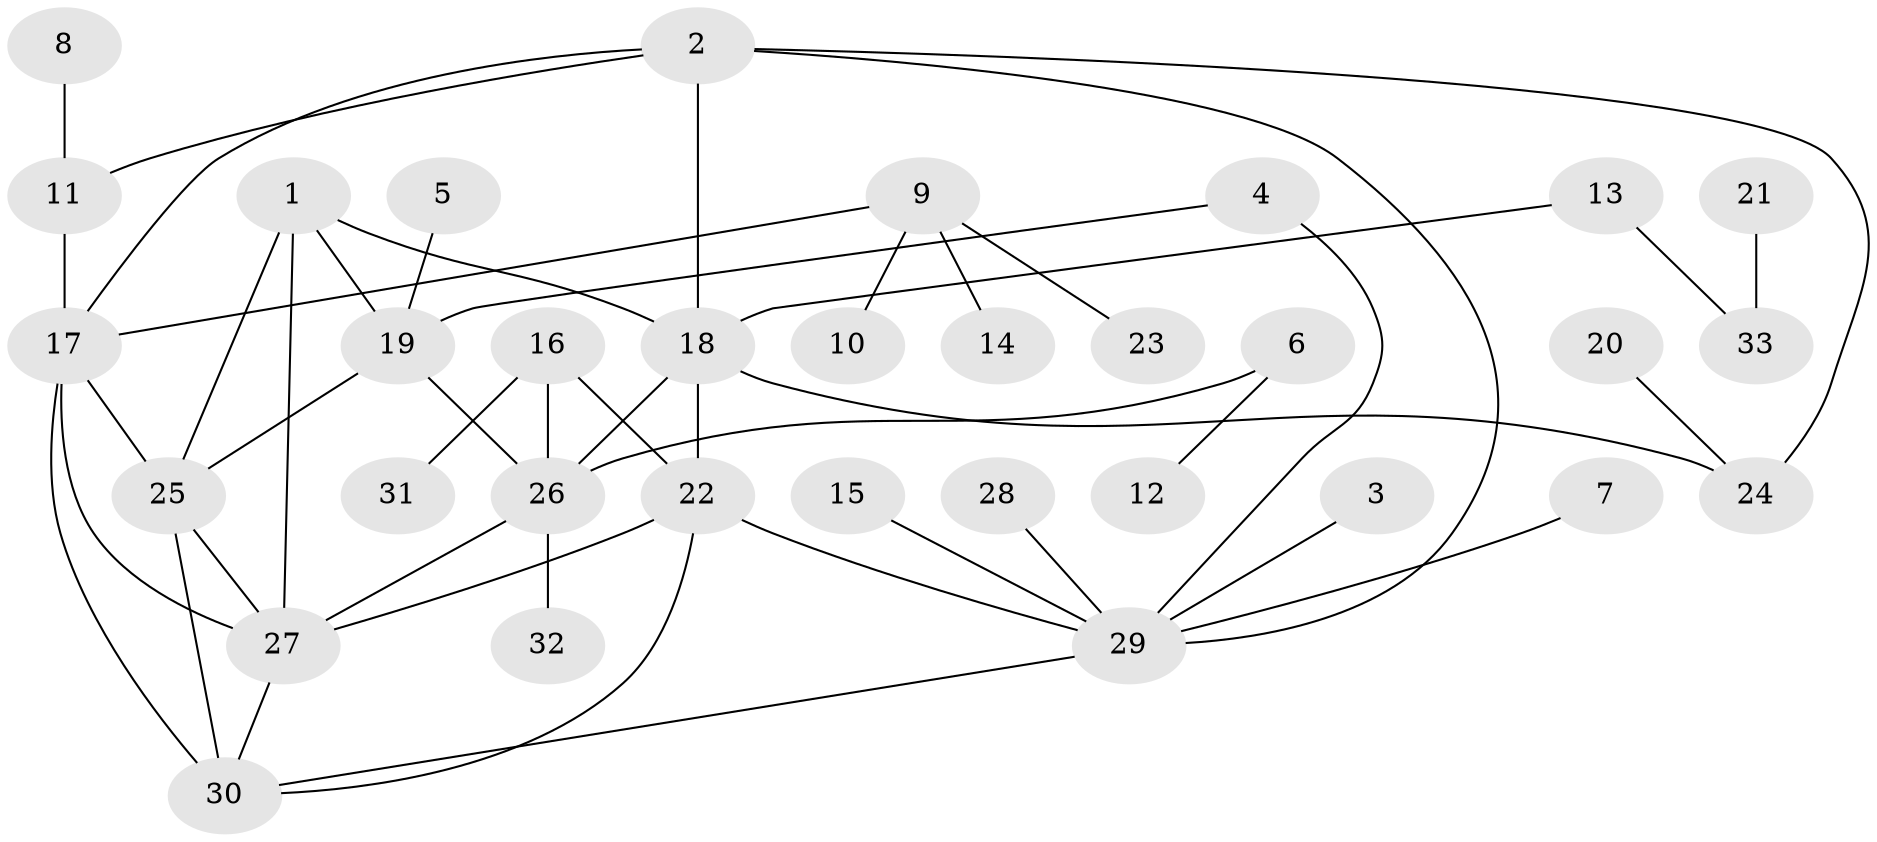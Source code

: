 // original degree distribution, {8: 0.015151515151515152, 5: 0.06060606060606061, 3: 0.07575757575757576, 4: 0.045454545454545456, 7: 0.06060606060606061, 6: 0.045454545454545456, 10: 0.015151515151515152, 1: 0.4696969696969697, 2: 0.21212121212121213}
// Generated by graph-tools (version 1.1) at 2025/37/03/04/25 23:37:45]
// undirected, 33 vertices, 48 edges
graph export_dot {
  node [color=gray90,style=filled];
  1;
  2;
  3;
  4;
  5;
  6;
  7;
  8;
  9;
  10;
  11;
  12;
  13;
  14;
  15;
  16;
  17;
  18;
  19;
  20;
  21;
  22;
  23;
  24;
  25;
  26;
  27;
  28;
  29;
  30;
  31;
  32;
  33;
  1 -- 18 [weight=1.0];
  1 -- 19 [weight=1.0];
  1 -- 25 [weight=1.0];
  1 -- 27 [weight=1.0];
  2 -- 11 [weight=1.0];
  2 -- 17 [weight=1.0];
  2 -- 18 [weight=1.0];
  2 -- 24 [weight=1.0];
  2 -- 29 [weight=1.0];
  3 -- 29 [weight=1.0];
  4 -- 19 [weight=1.0];
  4 -- 29 [weight=1.0];
  5 -- 19 [weight=1.0];
  6 -- 12 [weight=1.0];
  6 -- 26 [weight=1.0];
  7 -- 29 [weight=1.0];
  8 -- 11 [weight=1.0];
  9 -- 10 [weight=1.0];
  9 -- 14 [weight=1.0];
  9 -- 17 [weight=1.0];
  9 -- 23 [weight=1.0];
  11 -- 17 [weight=1.0];
  13 -- 18 [weight=1.0];
  13 -- 33 [weight=1.0];
  15 -- 29 [weight=1.0];
  16 -- 22 [weight=2.0];
  16 -- 26 [weight=2.0];
  16 -- 31 [weight=1.0];
  17 -- 25 [weight=1.0];
  17 -- 27 [weight=2.0];
  17 -- 30 [weight=1.0];
  18 -- 22 [weight=1.0];
  18 -- 24 [weight=1.0];
  18 -- 26 [weight=1.0];
  19 -- 25 [weight=1.0];
  19 -- 26 [weight=1.0];
  20 -- 24 [weight=1.0];
  21 -- 33 [weight=1.0];
  22 -- 27 [weight=1.0];
  22 -- 29 [weight=1.0];
  22 -- 30 [weight=1.0];
  25 -- 27 [weight=1.0];
  25 -- 30 [weight=2.0];
  26 -- 27 [weight=1.0];
  26 -- 32 [weight=1.0];
  27 -- 30 [weight=1.0];
  28 -- 29 [weight=1.0];
  29 -- 30 [weight=1.0];
}
